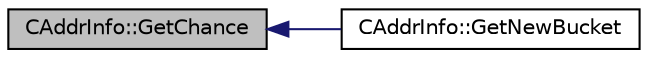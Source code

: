 digraph "CAddrInfo::GetChance"
{
  edge [fontname="Helvetica",fontsize="10",labelfontname="Helvetica",labelfontsize="10"];
  node [fontname="Helvetica",fontsize="10",shape=record];
  rankdir="LR";
  Node14 [label="CAddrInfo::GetChance",height=0.2,width=0.4,color="black", fillcolor="grey75", style="filled", fontcolor="black"];
  Node14 -> Node15 [dir="back",color="midnightblue",fontsize="10",style="solid",fontname="Helvetica"];
  Node15 [label="CAddrInfo::GetNewBucket",height=0.2,width=0.4,color="black", fillcolor="white", style="filled",URL="$dd/d92/class_c_addr_info.html#af5990f1a51d8b64dfcdf995355eee1d3"];
}
